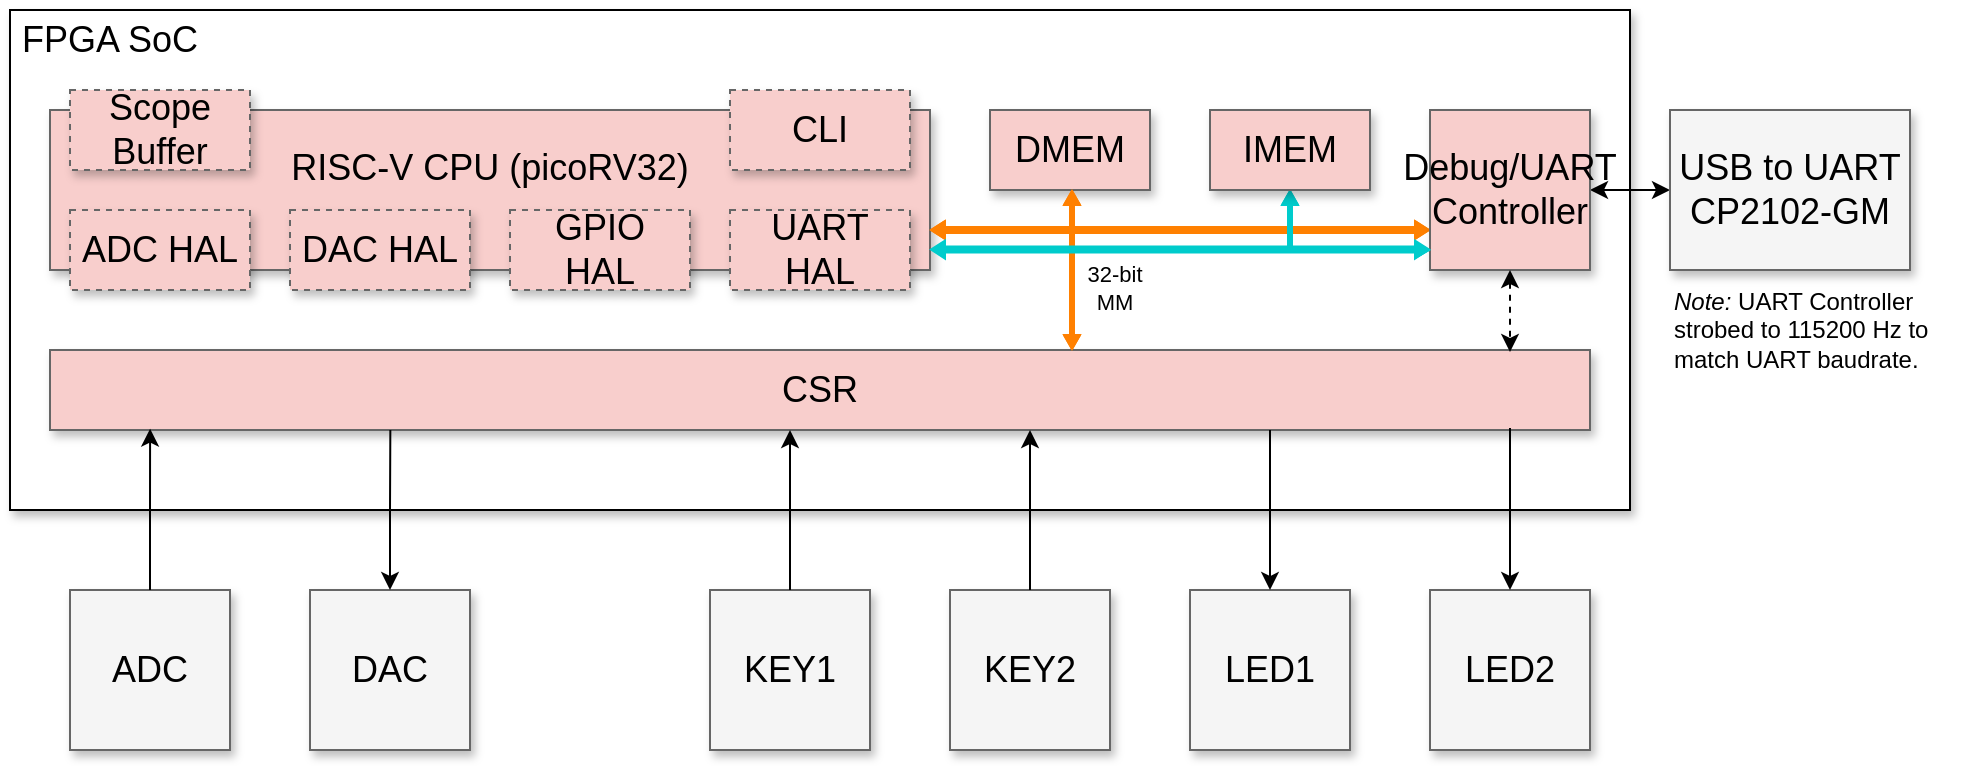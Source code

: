 <mxfile version="27.1.6">
  <diagram name="Architecture-HW-SoC" id="n7ktqfGt_y8apaov9upE">
    <mxGraphModel grid="1" page="1" gridSize="10" guides="1" tooltips="1" connect="1" arrows="1" fold="1" pageScale="1.5" pageWidth="1169" pageHeight="826" background="none" math="0" shadow="0">
      <root>
        <mxCell id="8B_I5XsuLjigFJ2rEpg4-0" style=";html=1;" />
        <mxCell id="8B_I5XsuLjigFJ2rEpg4-1" style=";html=1;" parent="8B_I5XsuLjigFJ2rEpg4-0" />
        <mxCell id="8B_I5XsuLjigFJ2rEpg4-2" value="" style="rounded=0;whiteSpace=wrap;html=1;fillColor=default;shadow=1;" parent="8B_I5XsuLjigFJ2rEpg4-1" vertex="1">
          <mxGeometry x="50" y="30" width="810" height="250" as="geometry" />
        </mxCell>
        <mxCell id="8B_I5XsuLjigFJ2rEpg4-49" value="DMEM" style="whiteSpace=wrap;html=1;shadow=1;fontSize=18;fillColor=#F8CECC;strokeColor=#666666;" parent="8B_I5XsuLjigFJ2rEpg4-1" vertex="1">
          <mxGeometry x="540" y="80" width="80" height="40" as="geometry" />
        </mxCell>
        <mxCell id="8B_I5XsuLjigFJ2rEpg4-50" value="&lt;div&gt;&lt;br&gt;&lt;/div&gt;&lt;div&gt;RISC-V CPU (picoRV32)&lt;br&gt;&lt;br&gt;&lt;br&gt;&lt;/div&gt;" style="whiteSpace=wrap;html=1;shadow=1;fontSize=18;fillColor=#F8CECC;strokeColor=#666666;" parent="8B_I5XsuLjigFJ2rEpg4-1" vertex="1">
          <mxGeometry x="70" y="80" width="440" height="80" as="geometry" />
        </mxCell>
        <mxCell id="8B_I5XsuLjigFJ2rEpg4-72" value="CSR" style="whiteSpace=wrap;html=1;shadow=1;fontSize=18;fillColor=#F8CECC;strokeColor=#666666;" parent="8B_I5XsuLjigFJ2rEpg4-1" vertex="1">
          <mxGeometry x="70" y="200" width="770" height="40" as="geometry" />
        </mxCell>
        <mxCell id="8B_I5XsuLjigFJ2rEpg4-74" value="CLI" style="whiteSpace=wrap;html=1;shadow=1;fontSize=18;fillColor=#F8CECC;strokeColor=#666666;dashed=1;" parent="8B_I5XsuLjigFJ2rEpg4-1" vertex="1">
          <mxGeometry x="410" y="70" width="90" height="40" as="geometry" />
        </mxCell>
        <mxCell id="8B_I5XsuLjigFJ2rEpg4-75" style="edgeStyle=orthogonalEdgeStyle;rounded=0;orthogonalLoop=1;jettySize=auto;html=1;exitX=1;exitY=0.5;exitDx=0;exitDy=0;entryX=0;entryY=0.5;entryDx=0;entryDy=0;startArrow=classic;startFill=1;" parent="8B_I5XsuLjigFJ2rEpg4-1" source="8B_I5XsuLjigFJ2rEpg4-77" target="8B_I5XsuLjigFJ2rEpg4-163" edge="1">
          <mxGeometry relative="1" as="geometry" />
        </mxCell>
        <mxCell id="8B_I5XsuLjigFJ2rEpg4-76" style="edgeStyle=orthogonalEdgeStyle;rounded=0;orthogonalLoop=1;jettySize=auto;html=1;exitX=0;exitY=0.75;exitDx=0;exitDy=0;startArrow=classic;startFill=1;shape=flexArrow;endSize=2;startSize=2;width=3;startWidth=5;endWidth=5;labelBackgroundColor=default;fillColor=#FF8000;strokeColor=#FF8000;" parent="8B_I5XsuLjigFJ2rEpg4-1" source="8B_I5XsuLjigFJ2rEpg4-77" edge="1">
          <mxGeometry relative="1" as="geometry">
            <mxPoint x="510" y="140" as="targetPoint" />
          </mxGeometry>
        </mxCell>
        <mxCell id="8B_I5XsuLjigFJ2rEpg4-77" value="&lt;div&gt;Debug/UART&lt;/div&gt;&lt;div&gt;Controller&lt;br&gt;&lt;/div&gt;" style="whiteSpace=wrap;html=1;shadow=1;fontSize=18;fillColor=#F8CECC;strokeColor=#666666;" parent="8B_I5XsuLjigFJ2rEpg4-1" vertex="1">
          <mxGeometry x="760" y="80" width="80" height="80" as="geometry" />
        </mxCell>
        <mxCell id="8B_I5XsuLjigFJ2rEpg4-158" style="edgeStyle=orthogonalEdgeStyle;rounded=0;orthogonalLoop=1;jettySize=auto;html=1;exitX=0.5;exitY=0;exitDx=0;exitDy=0;startArrow=classic;startFill=1;shape=flexArrow;endSize=2;startSize=2;startWidth=5;endWidth=5;width=2;fillColor=#FF8000;strokeColor=#FF8000;" parent="8B_I5XsuLjigFJ2rEpg4-1" edge="1">
          <mxGeometry relative="1" as="geometry">
            <Array as="points">
              <mxPoint x="581" y="180" />
              <mxPoint x="581" y="180" />
            </Array>
            <mxPoint x="581" y="200" as="sourcePoint" />
            <mxPoint x="581" y="120" as="targetPoint" />
          </mxGeometry>
        </mxCell>
        <mxCell id="8B_I5XsuLjigFJ2rEpg4-159" value="FPGA SoC" style="text;html=1;align=center;verticalAlign=middle;whiteSpace=wrap;rounded=0;fontSize=18;" parent="8B_I5XsuLjigFJ2rEpg4-1" vertex="1">
          <mxGeometry x="50" y="30" width="100" height="30" as="geometry" />
        </mxCell>
        <mxCell id="8B_I5XsuLjigFJ2rEpg4-162" style="edgeStyle=orthogonalEdgeStyle;rounded=0;orthogonalLoop=1;jettySize=auto;html=1;exitX=0.5;exitY=1;exitDx=0;exitDy=0;startArrow=classic;startFill=1;dashed=1;" parent="8B_I5XsuLjigFJ2rEpg4-1" source="8B_I5XsuLjigFJ2rEpg4-77" edge="1">
          <mxGeometry relative="1" as="geometry">
            <mxPoint x="800" y="201" as="targetPoint" />
            <Array as="points">
              <mxPoint x="800" y="201" />
            </Array>
          </mxGeometry>
        </mxCell>
        <mxCell id="8B_I5XsuLjigFJ2rEpg4-163" value="&lt;div&gt;USB to UART&lt;/div&gt;&lt;div&gt;CP2102-GM&lt;br&gt;&lt;/div&gt;" style="whiteSpace=wrap;html=1;shadow=1;fontSize=18;fillColor=#f5f5f5;strokeColor=#666666;" parent="8B_I5XsuLjigFJ2rEpg4-1" vertex="1">
          <mxGeometry x="880" y="80" width="120" height="80" as="geometry" />
        </mxCell>
        <mxCell id="8B_I5XsuLjigFJ2rEpg4-165" value="&lt;i&gt;Note:&lt;/i&gt; UART Controller strobed to 115200 Hz to match UART baudrate." style="text;html=1;align=left;verticalAlign=middle;whiteSpace=wrap;rounded=0;fontSize=12;" parent="8B_I5XsuLjigFJ2rEpg4-1" vertex="1">
          <mxGeometry x="880" y="170" width="150" height="40" as="geometry" />
        </mxCell>
        <mxCell id="8B_I5XsuLjigFJ2rEpg4-167" style="edgeStyle=orthogonalEdgeStyle;rounded=0;orthogonalLoop=1;jettySize=auto;html=1;exitX=0.5;exitY=1;exitDx=0;exitDy=0;startArrow=classic;startFill=1;shape=flexArrow;endSize=2;startSize=2;width=2;startWidth=5;endWidth=5;strokeColor=#00CCCC;fillColor=#00CCCC;" parent="8B_I5XsuLjigFJ2rEpg4-1" source="8B_I5XsuLjigFJ2rEpg4-168" edge="1">
          <mxGeometry relative="1" as="geometry">
            <mxPoint x="760" y="150" as="targetPoint" />
            <Array as="points">
              <mxPoint x="690" y="150" />
            </Array>
          </mxGeometry>
        </mxCell>
        <mxCell id="8B_I5XsuLjigFJ2rEpg4-168" value="IMEM" style="whiteSpace=wrap;html=1;shadow=1;fontSize=18;fillColor=#F8CECC;strokeColor=#666666;" parent="8B_I5XsuLjigFJ2rEpg4-1" vertex="1">
          <mxGeometry x="650" y="80" width="80" height="40" as="geometry" />
        </mxCell>
        <mxCell id="8B_I5XsuLjigFJ2rEpg4-207" value="UART&lt;br&gt;HAL" style="whiteSpace=wrap;html=1;shadow=1;fontSize=18;fillColor=#F8CECC;strokeColor=#666666;dashed=1;" parent="8B_I5XsuLjigFJ2rEpg4-1" vertex="1">
          <mxGeometry x="410" y="130" width="90" height="40" as="geometry" />
        </mxCell>
        <mxCell id="8B_I5XsuLjigFJ2rEpg4-212" style="edgeStyle=orthogonalEdgeStyle;rounded=0;orthogonalLoop=1;jettySize=auto;html=1;exitX=0;exitY=0.75;exitDx=0;exitDy=0;startArrow=classic;startFill=1;shape=flexArrow;width=3;startWidth=5;endWidth=5;endSize=2;startSize=2;fillColor=#00CCCC;strokeColor=#00CCCC;" parent="8B_I5XsuLjigFJ2rEpg4-1" edge="1">
          <mxGeometry relative="1" as="geometry">
            <mxPoint x="510" y="149.8" as="targetPoint" />
            <mxPoint x="760" y="149.8" as="sourcePoint" />
          </mxGeometry>
        </mxCell>
        <mxCell id="8B_I5XsuLjigFJ2rEpg4-213" value="&lt;div&gt;32-bit&lt;/div&gt;&lt;div&gt;MM&lt;/div&gt;" style="edgeLabel;html=1;align=center;verticalAlign=middle;resizable=0;points=[];" parent="8B_I5XsuLjigFJ2rEpg4-212" connectable="0" vertex="1">
          <mxGeometry x="-0.006" y="-1" relative="1" as="geometry">
            <mxPoint x="-34" y="20" as="offset" />
          </mxGeometry>
        </mxCell>
        <mxCell id="8B_I5XsuLjigFJ2rEpg4-218" value="GPIO&lt;br&gt;HAL" style="whiteSpace=wrap;html=1;shadow=1;fontSize=18;fillColor=#F8CECC;strokeColor=#666666;dashed=1;" parent="8B_I5XsuLjigFJ2rEpg4-1" vertex="1">
          <mxGeometry x="300" y="130" width="90" height="40" as="geometry" />
        </mxCell>
        <mxCell id="Va-QMXJKrusjJfH4F5k_-0" value="LED2" style="whiteSpace=wrap;html=1;shadow=1;fontSize=18;fillColor=#f5f5f5;strokeColor=#666666;" parent="8B_I5XsuLjigFJ2rEpg4-1" vertex="1">
          <mxGeometry x="760" y="320" width="80" height="80" as="geometry" />
        </mxCell>
        <mxCell id="Va-QMXJKrusjJfH4F5k_-1" value="LED1" style="whiteSpace=wrap;html=1;shadow=1;fontSize=18;fillColor=#f5f5f5;strokeColor=#666666;" parent="8B_I5XsuLjigFJ2rEpg4-1" vertex="1">
          <mxGeometry x="640" y="320" width="80" height="80" as="geometry" />
        </mxCell>
        <mxCell id="Va-QMXJKrusjJfH4F5k_-2" value="KEY2" style="whiteSpace=wrap;html=1;shadow=1;fontSize=18;fillColor=#f5f5f5;strokeColor=#666666;" parent="8B_I5XsuLjigFJ2rEpg4-1" vertex="1">
          <mxGeometry x="520" y="320" width="80" height="80" as="geometry" />
        </mxCell>
        <mxCell id="Va-QMXJKrusjJfH4F5k_-3" value="KEY1" style="whiteSpace=wrap;html=1;shadow=1;fontSize=18;fillColor=#f5f5f5;strokeColor=#666666;" parent="8B_I5XsuLjigFJ2rEpg4-1" vertex="1">
          <mxGeometry x="400" y="320" width="80" height="80" as="geometry" />
        </mxCell>
        <mxCell id="Va-QMXJKrusjJfH4F5k_-4" value="ADC" style="whiteSpace=wrap;html=1;shadow=1;fontSize=18;fillColor=#f5f5f5;strokeColor=#666666;" parent="8B_I5XsuLjigFJ2rEpg4-1" vertex="1">
          <mxGeometry x="80" y="320" width="80" height="80" as="geometry" />
        </mxCell>
        <mxCell id="Va-QMXJKrusjJfH4F5k_-5" value="DAC" style="whiteSpace=wrap;html=1;shadow=1;fontSize=18;fillColor=#f5f5f5;strokeColor=#666666;" parent="8B_I5XsuLjigFJ2rEpg4-1" vertex="1">
          <mxGeometry x="200" y="320" width="80" height="80" as="geometry" />
        </mxCell>
        <mxCell id="Va-QMXJKrusjJfH4F5k_-6" style="edgeStyle=orthogonalEdgeStyle;rounded=0;orthogonalLoop=1;jettySize=auto;html=1;exitX=0.5;exitY=0;exitDx=0;exitDy=0;" parent="8B_I5XsuLjigFJ2rEpg4-1" source="Va-QMXJKrusjJfH4F5k_-3" edge="1">
          <mxGeometry relative="1" as="geometry">
            <mxPoint x="440" y="240" as="targetPoint" />
            <Array as="points">
              <mxPoint x="440" y="240" />
            </Array>
          </mxGeometry>
        </mxCell>
        <mxCell id="Va-QMXJKrusjJfH4F5k_-7" style="edgeStyle=orthogonalEdgeStyle;rounded=0;orthogonalLoop=1;jettySize=auto;html=1;exitX=0.5;exitY=0;exitDx=0;exitDy=0;" parent="8B_I5XsuLjigFJ2rEpg4-1" source="Va-QMXJKrusjJfH4F5k_-2" edge="1">
          <mxGeometry relative="1" as="geometry">
            <mxPoint x="560" y="240" as="targetPoint" />
            <Array as="points">
              <mxPoint x="560" y="260" />
              <mxPoint x="560" y="260" />
            </Array>
          </mxGeometry>
        </mxCell>
        <mxCell id="Va-QMXJKrusjJfH4F5k_-8" style="edgeStyle=orthogonalEdgeStyle;rounded=0;orthogonalLoop=1;jettySize=auto;html=1;exitX=0.5;exitY=0;exitDx=0;exitDy=0;startArrow=classic;startFill=1;endArrow=none;" parent="8B_I5XsuLjigFJ2rEpg4-1" source="Va-QMXJKrusjJfH4F5k_-1" edge="1">
          <mxGeometry relative="1" as="geometry">
            <mxPoint x="680" y="240" as="targetPoint" />
            <Array as="points">
              <mxPoint x="680" y="240" />
            </Array>
          </mxGeometry>
        </mxCell>
        <mxCell id="Va-QMXJKrusjJfH4F5k_-9" style="edgeStyle=orthogonalEdgeStyle;rounded=0;orthogonalLoop=1;jettySize=auto;html=1;exitX=0.5;exitY=0;exitDx=0;exitDy=0;startArrow=classic;startFill=1;endArrow=none;" parent="8B_I5XsuLjigFJ2rEpg4-1" source="Va-QMXJKrusjJfH4F5k_-0" edge="1">
          <mxGeometry relative="1" as="geometry">
            <mxPoint x="800" y="239" as="targetPoint" />
            <Array as="points">
              <mxPoint x="800" y="239" />
            </Array>
          </mxGeometry>
        </mxCell>
        <mxCell id="Va-QMXJKrusjJfH4F5k_-13" value="" style="edgeStyle=orthogonalEdgeStyle;rounded=0;orthogonalLoop=1;jettySize=auto;html=1;exitX=0.5;exitY=0;exitDx=0;exitDy=0;startArrow=classic;startFill=1;endArrow=none;entryX=0.221;entryY=1;entryDx=0;entryDy=0;entryPerimeter=0;" parent="8B_I5XsuLjigFJ2rEpg4-1" source="Va-QMXJKrusjJfH4F5k_-5" target="8B_I5XsuLjigFJ2rEpg4-72" edge="1">
          <mxGeometry relative="1" as="geometry">
            <mxPoint x="-360" y="440" as="sourcePoint" />
            <mxPoint x="240" y="250" as="targetPoint" />
            <Array as="points" />
          </mxGeometry>
        </mxCell>
        <mxCell id="Va-QMXJKrusjJfH4F5k_-15" value="" style="edgeStyle=orthogonalEdgeStyle;rounded=0;orthogonalLoop=1;jettySize=auto;html=1;exitX=0.5;exitY=0;exitDx=0;exitDy=0;entryX=0.065;entryY=0.983;entryDx=0;entryDy=0;entryPerimeter=0;" parent="8B_I5XsuLjigFJ2rEpg4-1" source="Va-QMXJKrusjJfH4F5k_-4" target="8B_I5XsuLjigFJ2rEpg4-72" edge="1">
          <mxGeometry relative="1" as="geometry">
            <mxPoint x="-560" y="440" as="sourcePoint" />
            <mxPoint x="-560" y="360" as="targetPoint" />
            <Array as="points" />
          </mxGeometry>
        </mxCell>
        <mxCell id="_IqJBoOuiGFbdVvYCN14-6" value="Scope&lt;br&gt;Buffer" style="whiteSpace=wrap;html=1;shadow=1;fontSize=18;fillColor=#F8CECC;strokeColor=#666666;dashed=1;" parent="8B_I5XsuLjigFJ2rEpg4-1" vertex="1">
          <mxGeometry x="80" y="70" width="90" height="40" as="geometry" />
        </mxCell>
        <mxCell id="_IqJBoOuiGFbdVvYCN14-8" value="ADC HAL" style="whiteSpace=wrap;html=1;shadow=1;fontSize=18;fillColor=#F8CECC;strokeColor=#666666;dashed=1;" parent="8B_I5XsuLjigFJ2rEpg4-1" vertex="1">
          <mxGeometry x="80" y="130" width="90" height="40" as="geometry" />
        </mxCell>
        <mxCell id="_IqJBoOuiGFbdVvYCN14-9" value="DAC HAL" style="whiteSpace=wrap;html=1;shadow=1;fontSize=18;fillColor=#F8CECC;strokeColor=#666666;dashed=1;" parent="8B_I5XsuLjigFJ2rEpg4-1" vertex="1">
          <mxGeometry x="190" y="130" width="90" height="40" as="geometry" />
        </mxCell>
      </root>
    </mxGraphModel>
  </diagram>
</mxfile>
